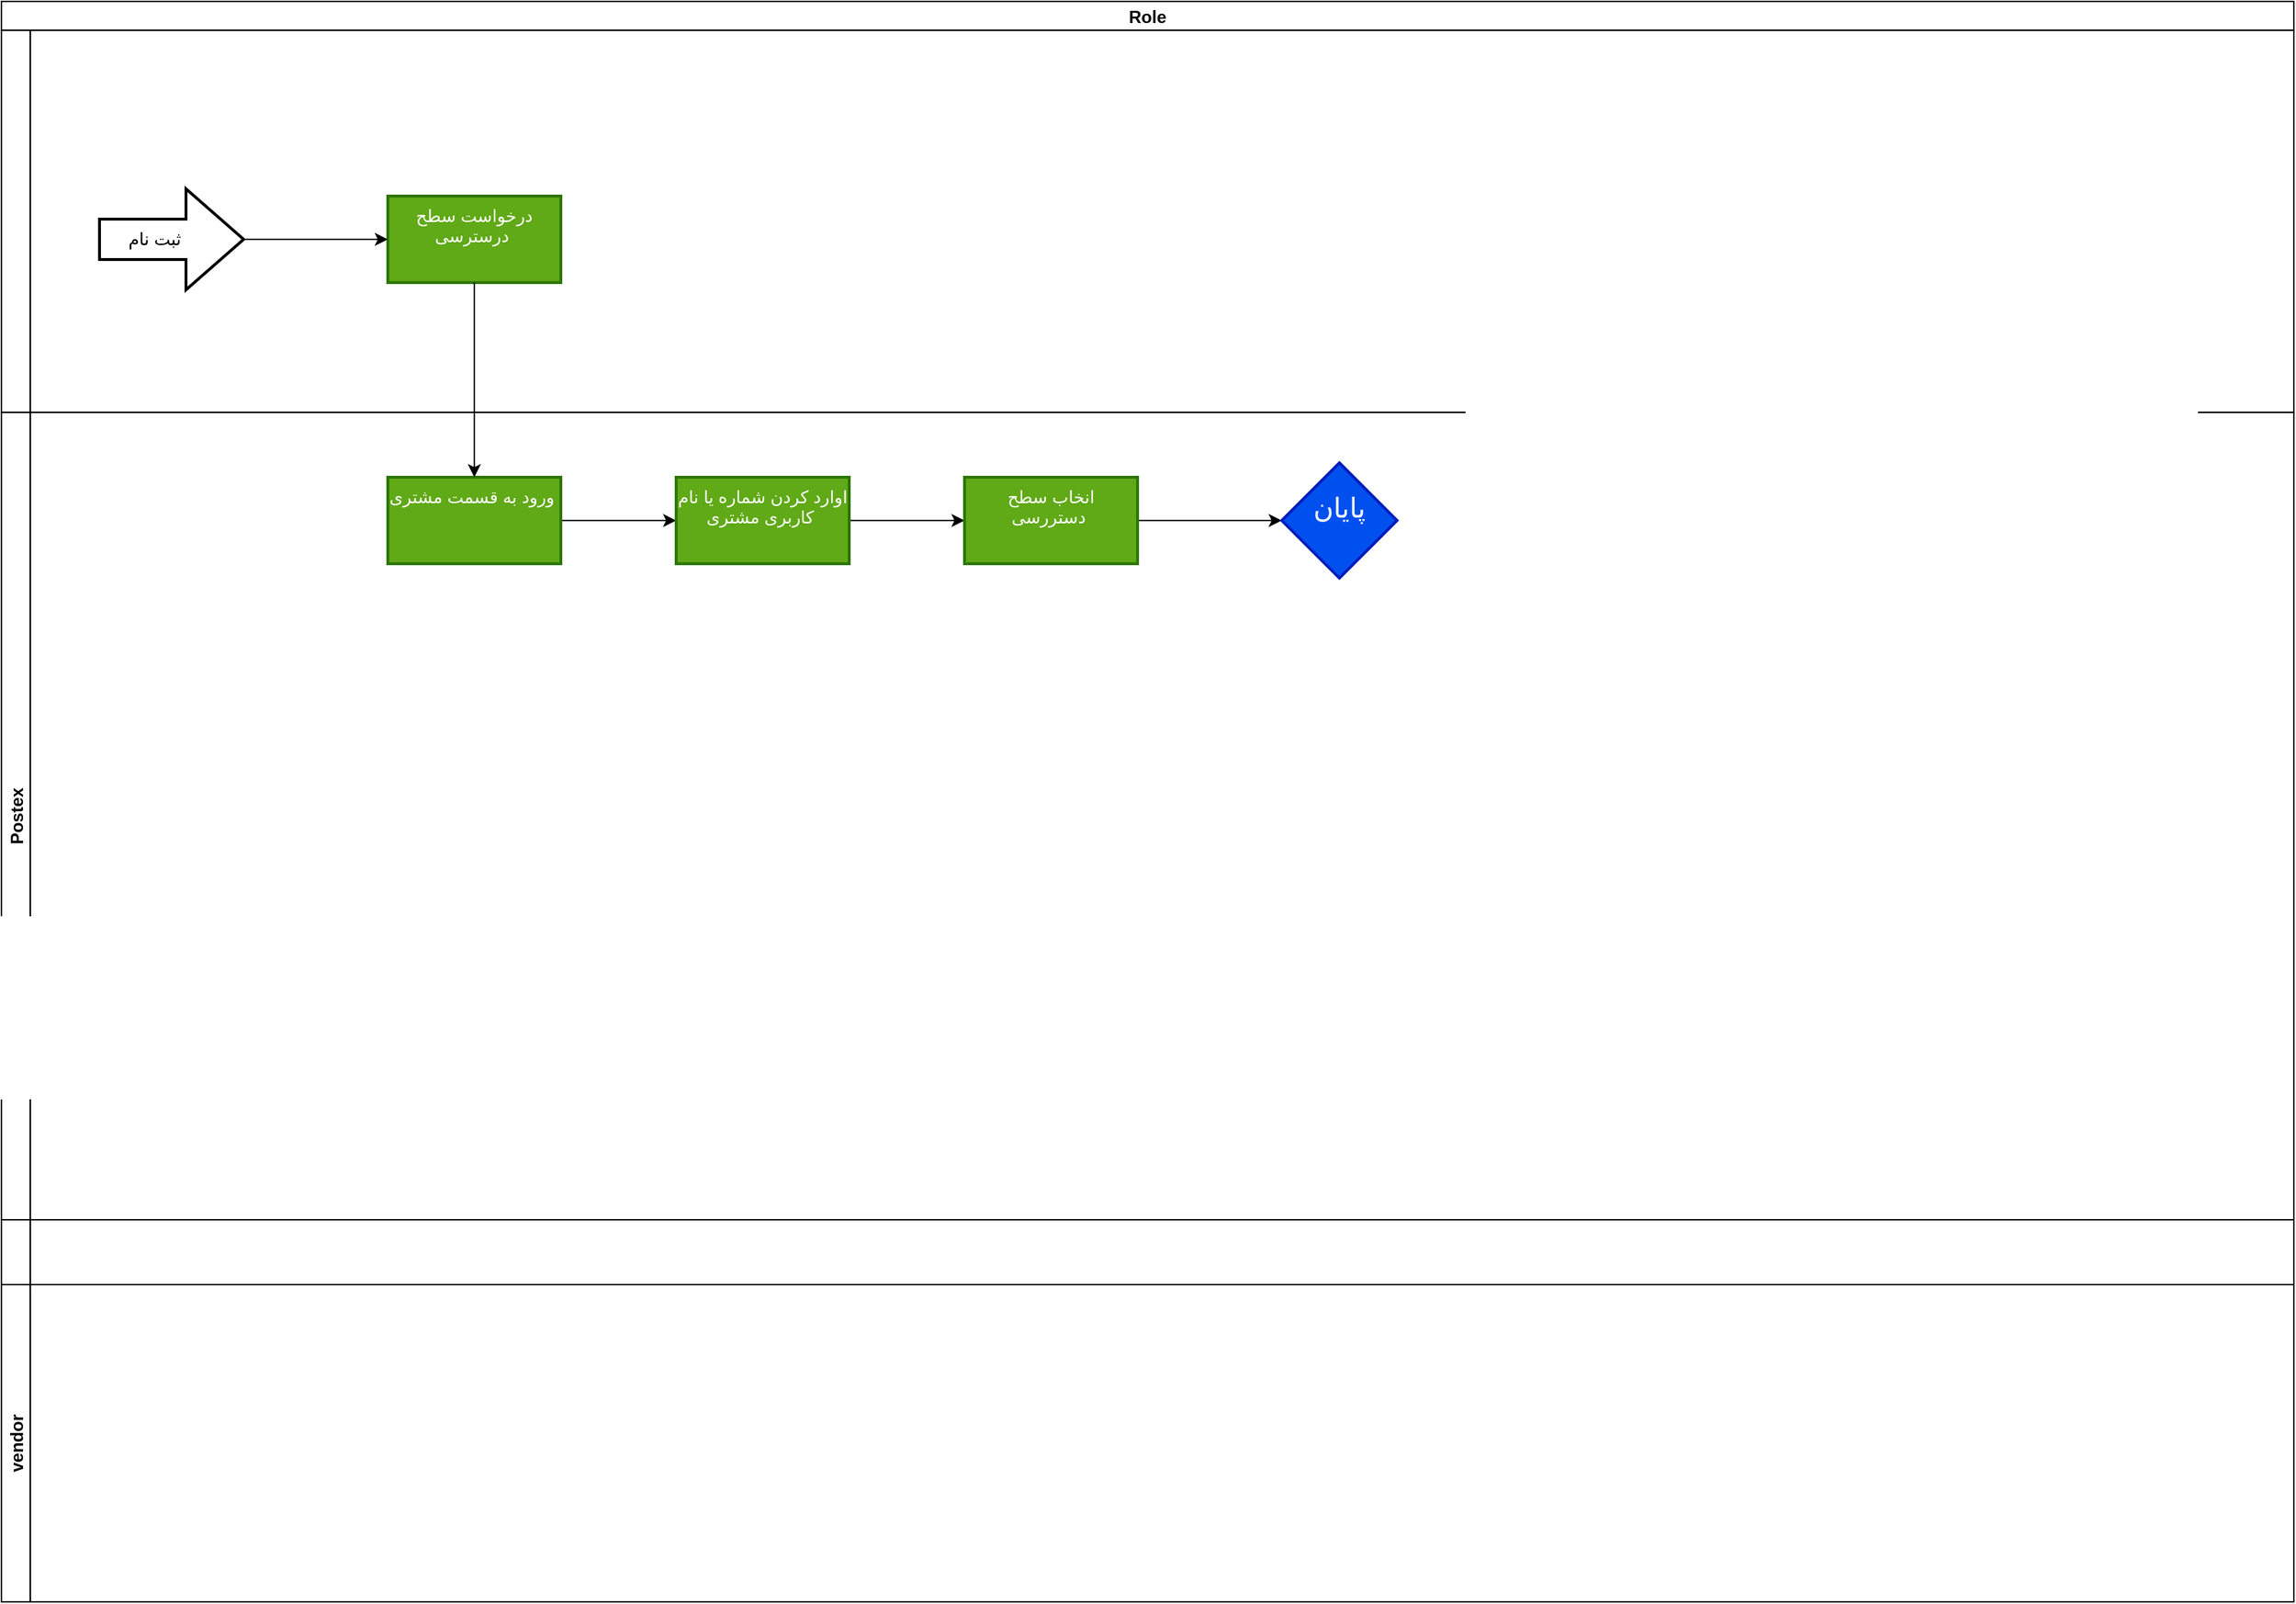 <mxfile>
    <diagram id="ZOrJ16NqOoNoAuwkWN3O" name="Page-1">
        <mxGraphModel dx="792" dy="630" grid="1" gridSize="10" guides="1" tooltips="1" connect="1" arrows="1" fold="1" page="1" pageScale="1" pageWidth="1654" pageHeight="1169" math="0" shadow="0">
            <root>
                <mxCell id="0"/>
                <mxCell id="1" parent="0"/>
                <mxCell id="135" value="Role" style="swimlane;childLayout=stackLayout;resizeParent=1;resizeParentMax=0;horizontal=1;startSize=20;horizontalStack=0;" vertex="1" parent="1">
                    <mxGeometry x="32" y="20" width="1590" height="1110" as="geometry"/>
                </mxCell>
                <mxCell id="136" value="custumer" style="swimlane;startSize=20;horizontal=0;" vertex="1" parent="135">
                    <mxGeometry y="20" width="1590" height="870" as="geometry"/>
                </mxCell>
                <mxCell id="272" value="" style="verticalLabelPosition=bottom;verticalAlign=top;html=1;strokeWidth=2;shape=mxgraph.arrows2.arrow;dy=0.6;dx=40;notch=0;" vertex="1" parent="136">
                    <mxGeometry x="68" y="110" width="100" height="70" as="geometry"/>
                </mxCell>
                <mxCell id="273" value="ثبت نام&amp;nbsp;" style="text;html=1;strokeColor=none;fillColor=none;align=center;verticalAlign=middle;whiteSpace=wrap;rounded=0;" vertex="1" parent="136">
                    <mxGeometry x="78" y="130" width="60" height="30" as="geometry"/>
                </mxCell>
                <mxCell id="274" value="درخواست سطح درسترسی&amp;nbsp;" style="whiteSpace=wrap;html=1;verticalAlign=top;strokeWidth=2;fillColor=#60a917;fontColor=#ffffff;strokeColor=#2D7600;" vertex="1" parent="136">
                    <mxGeometry x="268" y="115" width="120" height="60" as="geometry"/>
                </mxCell>
                <mxCell id="275" value="" style="edgeStyle=none;html=1;" edge="1" parent="136" source="272" target="274">
                    <mxGeometry relative="1" as="geometry"/>
                </mxCell>
                <mxCell id="137" value="Postex" style="swimlane;startSize=20;horizontal=0;" vertex="1" parent="136">
                    <mxGeometry y="265" width="1590" height="560" as="geometry"/>
                </mxCell>
                <mxCell id="279" value="" style="edgeStyle=none;html=1;" edge="1" parent="137" source="276" target="278">
                    <mxGeometry relative="1" as="geometry"/>
                </mxCell>
                <mxCell id="276" value="ورود به قسمت مشتری&amp;nbsp;" style="whiteSpace=wrap;html=1;verticalAlign=top;strokeWidth=2;fillColor=#60a917;fontColor=#ffffff;strokeColor=#2D7600;" vertex="1" parent="137">
                    <mxGeometry x="268" y="45" width="120" height="60" as="geometry"/>
                </mxCell>
                <mxCell id="281" value="" style="edgeStyle=none;html=1;" edge="1" parent="137" source="278" target="280">
                    <mxGeometry relative="1" as="geometry"/>
                </mxCell>
                <mxCell id="278" value="اوارد کردن شماره یا نام کاربری مشتری&amp;nbsp;" style="whiteSpace=wrap;html=1;verticalAlign=top;strokeWidth=2;fillColor=#60a917;fontColor=#ffffff;strokeColor=#2D7600;" vertex="1" parent="137">
                    <mxGeometry x="468" y="45" width="120" height="60" as="geometry"/>
                </mxCell>
                <mxCell id="283" value="" style="edgeStyle=none;html=1;" edge="1" parent="137" source="280" target="282">
                    <mxGeometry relative="1" as="geometry"/>
                </mxCell>
                <mxCell id="280" value="انخاب سطح دستررسی&amp;nbsp;&lt;br&gt;" style="whiteSpace=wrap;html=1;verticalAlign=top;strokeWidth=2;fillColor=#60a917;fontColor=#ffffff;strokeColor=#2D7600;" vertex="1" parent="137">
                    <mxGeometry x="668" y="45" width="120" height="60" as="geometry"/>
                </mxCell>
                <mxCell id="282" value="&lt;br&gt;&lt;font style=&quot;font-size: 19px&quot;&gt;پایان&lt;br&gt;&lt;/font&gt;&lt;br&gt;" style="rhombus;whiteSpace=wrap;html=1;verticalAlign=top;fillColor=#0050ef;strokeColor=#001DBC;fontColor=#ffffff;strokeWidth=2;" vertex="1" parent="137">
                    <mxGeometry x="888" y="35" width="80" height="80" as="geometry"/>
                </mxCell>
                <mxCell id="277" value="" style="edgeStyle=none;html=1;" edge="1" parent="136" source="274" target="276">
                    <mxGeometry relative="1" as="geometry"/>
                </mxCell>
                <mxCell id="138" value="vendor" style="swimlane;startSize=20;horizontal=0;" vertex="1" parent="135">
                    <mxGeometry y="890" width="1590" height="220" as="geometry"/>
                </mxCell>
            </root>
        </mxGraphModel>
    </diagram>
</mxfile>